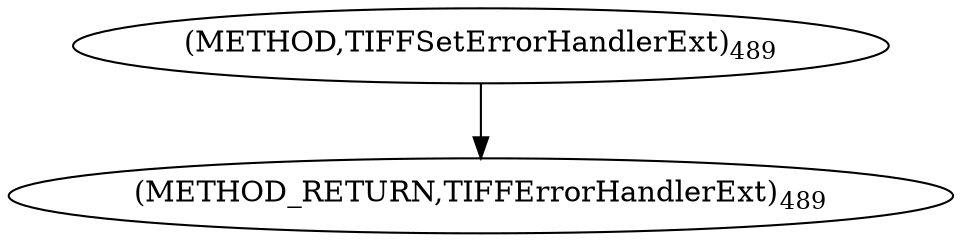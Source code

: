digraph "TIFFSetErrorHandlerExt" {  
"8977" [label = <(METHOD,TIFFSetErrorHandlerExt)<SUB>489</SUB>> ]
"8979" [label = <(METHOD_RETURN,TIFFErrorHandlerExt)<SUB>489</SUB>> ]
  "8977" -> "8979" 
}
